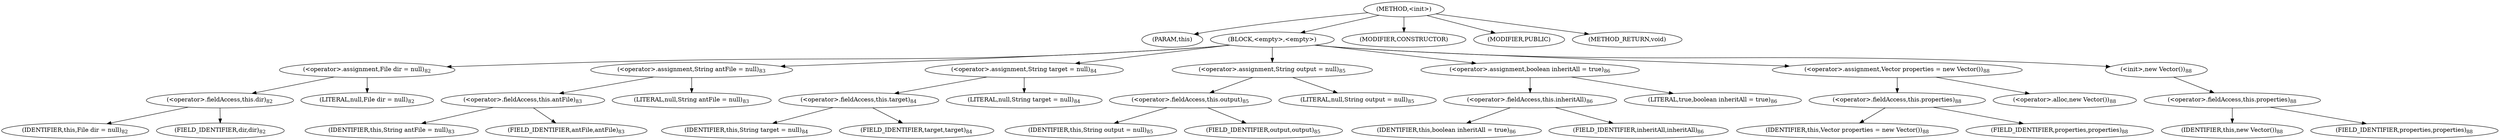 digraph "&lt;init&gt;" {  
"741" [label = <(METHOD,&lt;init&gt;)> ]
"742" [label = <(PARAM,this)> ]
"743" [label = <(BLOCK,&lt;empty&gt;,&lt;empty&gt;)> ]
"744" [label = <(&lt;operator&gt;.assignment,File dir = null)<SUB>82</SUB>> ]
"745" [label = <(&lt;operator&gt;.fieldAccess,this.dir)<SUB>82</SUB>> ]
"746" [label = <(IDENTIFIER,this,File dir = null)<SUB>82</SUB>> ]
"747" [label = <(FIELD_IDENTIFIER,dir,dir)<SUB>82</SUB>> ]
"748" [label = <(LITERAL,null,File dir = null)<SUB>82</SUB>> ]
"749" [label = <(&lt;operator&gt;.assignment,String antFile = null)<SUB>83</SUB>> ]
"750" [label = <(&lt;operator&gt;.fieldAccess,this.antFile)<SUB>83</SUB>> ]
"751" [label = <(IDENTIFIER,this,String antFile = null)<SUB>83</SUB>> ]
"752" [label = <(FIELD_IDENTIFIER,antFile,antFile)<SUB>83</SUB>> ]
"753" [label = <(LITERAL,null,String antFile = null)<SUB>83</SUB>> ]
"754" [label = <(&lt;operator&gt;.assignment,String target = null)<SUB>84</SUB>> ]
"755" [label = <(&lt;operator&gt;.fieldAccess,this.target)<SUB>84</SUB>> ]
"756" [label = <(IDENTIFIER,this,String target = null)<SUB>84</SUB>> ]
"757" [label = <(FIELD_IDENTIFIER,target,target)<SUB>84</SUB>> ]
"758" [label = <(LITERAL,null,String target = null)<SUB>84</SUB>> ]
"759" [label = <(&lt;operator&gt;.assignment,String output = null)<SUB>85</SUB>> ]
"760" [label = <(&lt;operator&gt;.fieldAccess,this.output)<SUB>85</SUB>> ]
"761" [label = <(IDENTIFIER,this,String output = null)<SUB>85</SUB>> ]
"762" [label = <(FIELD_IDENTIFIER,output,output)<SUB>85</SUB>> ]
"763" [label = <(LITERAL,null,String output = null)<SUB>85</SUB>> ]
"764" [label = <(&lt;operator&gt;.assignment,boolean inheritAll = true)<SUB>86</SUB>> ]
"765" [label = <(&lt;operator&gt;.fieldAccess,this.inheritAll)<SUB>86</SUB>> ]
"766" [label = <(IDENTIFIER,this,boolean inheritAll = true)<SUB>86</SUB>> ]
"767" [label = <(FIELD_IDENTIFIER,inheritAll,inheritAll)<SUB>86</SUB>> ]
"768" [label = <(LITERAL,true,boolean inheritAll = true)<SUB>86</SUB>> ]
"769" [label = <(&lt;operator&gt;.assignment,Vector properties = new Vector())<SUB>88</SUB>> ]
"770" [label = <(&lt;operator&gt;.fieldAccess,this.properties)<SUB>88</SUB>> ]
"771" [label = <(IDENTIFIER,this,Vector properties = new Vector())<SUB>88</SUB>> ]
"772" [label = <(FIELD_IDENTIFIER,properties,properties)<SUB>88</SUB>> ]
"773" [label = <(&lt;operator&gt;.alloc,new Vector())<SUB>88</SUB>> ]
"774" [label = <(&lt;init&gt;,new Vector())<SUB>88</SUB>> ]
"775" [label = <(&lt;operator&gt;.fieldAccess,this.properties)<SUB>88</SUB>> ]
"776" [label = <(IDENTIFIER,this,new Vector())<SUB>88</SUB>> ]
"777" [label = <(FIELD_IDENTIFIER,properties,properties)<SUB>88</SUB>> ]
"778" [label = <(MODIFIER,CONSTRUCTOR)> ]
"779" [label = <(MODIFIER,PUBLIC)> ]
"780" [label = <(METHOD_RETURN,void)> ]
  "741" -> "742" 
  "741" -> "743" 
  "741" -> "778" 
  "741" -> "779" 
  "741" -> "780" 
  "743" -> "744" 
  "743" -> "749" 
  "743" -> "754" 
  "743" -> "759" 
  "743" -> "764" 
  "743" -> "769" 
  "743" -> "774" 
  "744" -> "745" 
  "744" -> "748" 
  "745" -> "746" 
  "745" -> "747" 
  "749" -> "750" 
  "749" -> "753" 
  "750" -> "751" 
  "750" -> "752" 
  "754" -> "755" 
  "754" -> "758" 
  "755" -> "756" 
  "755" -> "757" 
  "759" -> "760" 
  "759" -> "763" 
  "760" -> "761" 
  "760" -> "762" 
  "764" -> "765" 
  "764" -> "768" 
  "765" -> "766" 
  "765" -> "767" 
  "769" -> "770" 
  "769" -> "773" 
  "770" -> "771" 
  "770" -> "772" 
  "774" -> "775" 
  "775" -> "776" 
  "775" -> "777" 
}
